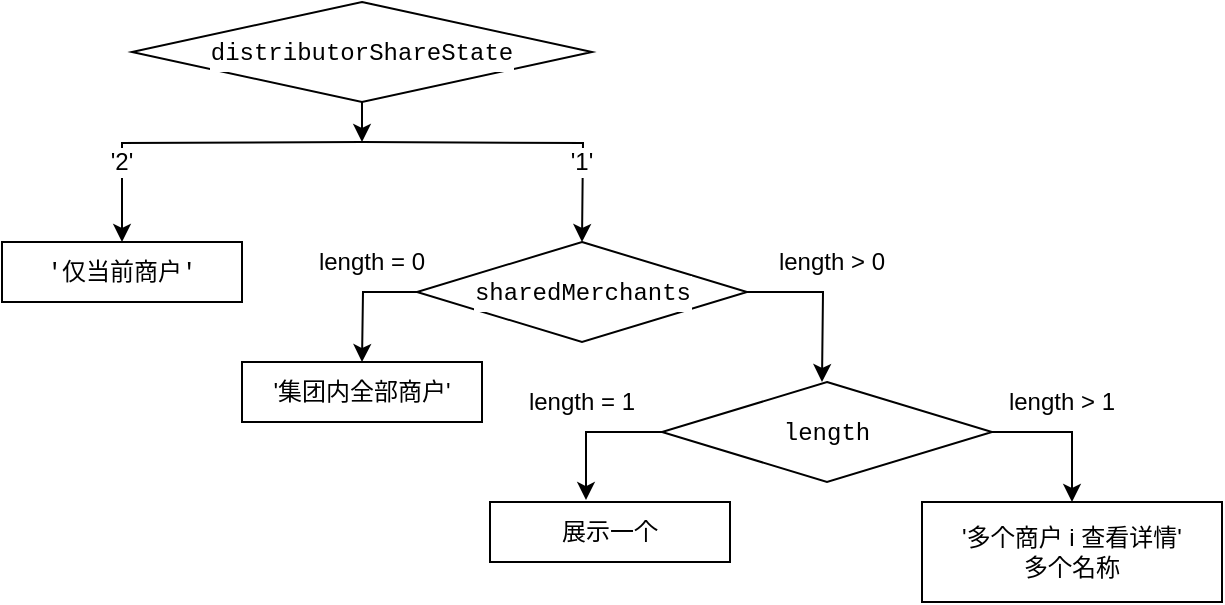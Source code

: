 <mxfile version="13.1.3" type="github">
  <diagram id="fxJlwZYWJWA6ubK8kEED" name="第 1 页">
    <mxGraphModel dx="944" dy="499" grid="1" gridSize="10" guides="1" tooltips="1" connect="1" arrows="1" fold="1" page="1" pageScale="1" pageWidth="827" pageHeight="1169" math="0" shadow="0">
      <root>
        <mxCell id="0" />
        <mxCell id="1" parent="0" />
        <mxCell id="nNZsc2MmN0gFM6Am4K0s-14" style="edgeStyle=orthogonalEdgeStyle;rounded=0;orthogonalLoop=1;jettySize=auto;html=1;exitX=0.5;exitY=1;exitDx=0;exitDy=0;entryX=0.5;entryY=0;entryDx=0;entryDy=0;" edge="1" parent="1" target="nNZsc2MmN0gFM6Am4K0s-9">
          <mxGeometry relative="1" as="geometry">
            <mxPoint x="290" y="200" as="sourcePoint" />
          </mxGeometry>
        </mxCell>
        <mxCell id="nNZsc2MmN0gFM6Am4K0s-16" style="edgeStyle=orthogonalEdgeStyle;rounded=0;orthogonalLoop=1;jettySize=auto;html=1;exitX=0.5;exitY=1;exitDx=0;exitDy=0;" edge="1" parent="1">
          <mxGeometry relative="1" as="geometry">
            <mxPoint x="400" y="250" as="targetPoint" />
            <mxPoint x="290" y="200" as="sourcePoint" />
          </mxGeometry>
        </mxCell>
        <mxCell id="nNZsc2MmN0gFM6Am4K0s-9" value="&lt;div style=&quot;font-family: &amp;#34;menlo&amp;#34; , &amp;#34;monaco&amp;#34; , &amp;#34;courier new&amp;#34; , monospace ; line-height: 18px&quot;&gt;&#39;仅当前商户&#39;&lt;/div&gt;" style="rounded=0;whiteSpace=wrap;html=1;labelBackgroundColor=#ffffff;strokeColor=#000000;" vertex="1" parent="1">
          <mxGeometry x="110" y="250" width="120" height="30" as="geometry" />
        </mxCell>
        <mxCell id="nNZsc2MmN0gFM6Am4K0s-12" value="&#39;2&#39;" style="text;html=1;strokeColor=none;fillColor=none;align=center;verticalAlign=middle;whiteSpace=wrap;rounded=0;labelBackgroundColor=#ffffff;" vertex="1" parent="1">
          <mxGeometry x="150" y="200" width="40" height="20" as="geometry" />
        </mxCell>
        <mxCell id="nNZsc2MmN0gFM6Am4K0s-17" value="&#39;1&#39;" style="text;html=1;strokeColor=none;fillColor=none;align=center;verticalAlign=middle;whiteSpace=wrap;rounded=0;labelBackgroundColor=#ffffff;" vertex="1" parent="1">
          <mxGeometry x="380" y="200" width="40" height="20" as="geometry" />
        </mxCell>
        <mxCell id="nNZsc2MmN0gFM6Am4K0s-21" style="edgeStyle=orthogonalEdgeStyle;rounded=0;orthogonalLoop=1;jettySize=auto;html=1;exitX=0;exitY=0.5;exitDx=0;exitDy=0;" edge="1" parent="1" source="nNZsc2MmN0gFM6Am4K0s-18">
          <mxGeometry relative="1" as="geometry">
            <mxPoint x="290" y="310" as="targetPoint" />
          </mxGeometry>
        </mxCell>
        <mxCell id="nNZsc2MmN0gFM6Am4K0s-23" style="edgeStyle=orthogonalEdgeStyle;rounded=0;orthogonalLoop=1;jettySize=auto;html=1;exitX=1;exitY=0.5;exitDx=0;exitDy=0;" edge="1" parent="1" source="nNZsc2MmN0gFM6Am4K0s-18">
          <mxGeometry relative="1" as="geometry">
            <mxPoint x="520" y="320" as="targetPoint" />
          </mxGeometry>
        </mxCell>
        <mxCell id="nNZsc2MmN0gFM6Am4K0s-18" value="&lt;div style=&quot;font-family: &amp;#34;menlo&amp;#34; , &amp;#34;monaco&amp;#34; , &amp;#34;courier new&amp;#34; , monospace ; line-height: 18px&quot;&gt;sharedMerchants&lt;/div&gt;" style="rhombus;whiteSpace=wrap;html=1;labelBackgroundColor=#ffffff;strokeColor=#000000;" vertex="1" parent="1">
          <mxGeometry x="317.5" y="250" width="165" height="50" as="geometry" />
        </mxCell>
        <mxCell id="nNZsc2MmN0gFM6Am4K0s-20" style="edgeStyle=orthogonalEdgeStyle;rounded=0;orthogonalLoop=1;jettySize=auto;html=1;exitX=0.5;exitY=1;exitDx=0;exitDy=0;" edge="1" parent="1" source="nNZsc2MmN0gFM6Am4K0s-19">
          <mxGeometry relative="1" as="geometry">
            <mxPoint x="290" y="200" as="targetPoint" />
          </mxGeometry>
        </mxCell>
        <mxCell id="nNZsc2MmN0gFM6Am4K0s-19" value="&lt;div style=&quot;font-family: &amp;#34;menlo&amp;#34; , &amp;#34;monaco&amp;#34; , &amp;#34;courier new&amp;#34; , monospace ; line-height: 18px&quot;&gt;distributorShareState&lt;br&gt;&lt;/div&gt;" style="rhombus;whiteSpace=wrap;html=1;labelBackgroundColor=#ffffff;strokeColor=#000000;" vertex="1" parent="1">
          <mxGeometry x="175" y="130" width="230" height="50" as="geometry" />
        </mxCell>
        <mxCell id="nNZsc2MmN0gFM6Am4K0s-22" value="&#39;集团内全部商户&#39;" style="rounded=0;whiteSpace=wrap;html=1;labelBackgroundColor=#ffffff;strokeColor=#000000;" vertex="1" parent="1">
          <mxGeometry x="230" y="310" width="120" height="30" as="geometry" />
        </mxCell>
        <mxCell id="nNZsc2MmN0gFM6Am4K0s-25" value="length = 0" style="text;html=1;strokeColor=none;fillColor=none;align=center;verticalAlign=middle;whiteSpace=wrap;rounded=0;labelBackgroundColor=#ffffff;" vertex="1" parent="1">
          <mxGeometry x="260" y="250" width="70" height="20" as="geometry" />
        </mxCell>
        <mxCell id="nNZsc2MmN0gFM6Am4K0s-26" value="length &amp;gt; 0" style="text;html=1;strokeColor=none;fillColor=none;align=center;verticalAlign=middle;whiteSpace=wrap;rounded=0;labelBackgroundColor=#ffffff;" vertex="1" parent="1">
          <mxGeometry x="490" y="250" width="70" height="20" as="geometry" />
        </mxCell>
        <mxCell id="nNZsc2MmN0gFM6Am4K0s-31" style="edgeStyle=orthogonalEdgeStyle;rounded=0;orthogonalLoop=1;jettySize=auto;html=1;exitX=0;exitY=0.5;exitDx=0;exitDy=0;entryX=0.4;entryY=-0.033;entryDx=0;entryDy=0;entryPerimeter=0;" edge="1" parent="1" source="nNZsc2MmN0gFM6Am4K0s-27" target="nNZsc2MmN0gFM6Am4K0s-29">
          <mxGeometry relative="1" as="geometry" />
        </mxCell>
        <mxCell id="nNZsc2MmN0gFM6Am4K0s-35" style="edgeStyle=orthogonalEdgeStyle;rounded=0;orthogonalLoop=1;jettySize=auto;html=1;exitX=1;exitY=0.5;exitDx=0;exitDy=0;entryX=0.5;entryY=0;entryDx=0;entryDy=0;" edge="1" parent="1" source="nNZsc2MmN0gFM6Am4K0s-27" target="nNZsc2MmN0gFM6Am4K0s-30">
          <mxGeometry relative="1" as="geometry" />
        </mxCell>
        <mxCell id="nNZsc2MmN0gFM6Am4K0s-27" value="&lt;div style=&quot;font-family: &amp;#34;menlo&amp;#34; , &amp;#34;monaco&amp;#34; , &amp;#34;courier new&amp;#34; , monospace ; line-height: 18px&quot;&gt;length&lt;/div&gt;" style="rhombus;whiteSpace=wrap;html=1;labelBackgroundColor=#ffffff;strokeColor=#000000;" vertex="1" parent="1">
          <mxGeometry x="440" y="320" width="165" height="50" as="geometry" />
        </mxCell>
        <mxCell id="nNZsc2MmN0gFM6Am4K0s-29" value="展示一个" style="rounded=0;whiteSpace=wrap;html=1;labelBackgroundColor=#ffffff;strokeColor=#000000;" vertex="1" parent="1">
          <mxGeometry x="354" y="380" width="120" height="30" as="geometry" />
        </mxCell>
        <mxCell id="nNZsc2MmN0gFM6Am4K0s-30" value="&#39;多个商户 i 查看详情&#39;&lt;br&gt;多个名称" style="rounded=0;whiteSpace=wrap;html=1;labelBackgroundColor=#ffffff;strokeColor=#000000;" vertex="1" parent="1">
          <mxGeometry x="570" y="380" width="150" height="50" as="geometry" />
        </mxCell>
        <mxCell id="nNZsc2MmN0gFM6Am4K0s-32" value="length = 1" style="text;html=1;strokeColor=none;fillColor=none;align=center;verticalAlign=middle;whiteSpace=wrap;rounded=0;labelBackgroundColor=#ffffff;" vertex="1" parent="1">
          <mxGeometry x="370" y="320" width="60" height="20" as="geometry" />
        </mxCell>
        <mxCell id="nNZsc2MmN0gFM6Am4K0s-34" value="length &amp;gt; 1" style="text;html=1;strokeColor=none;fillColor=none;align=center;verticalAlign=middle;whiteSpace=wrap;rounded=0;labelBackgroundColor=#ffffff;" vertex="1" parent="1">
          <mxGeometry x="610" y="320" width="60" height="20" as="geometry" />
        </mxCell>
      </root>
    </mxGraphModel>
  </diagram>
</mxfile>
